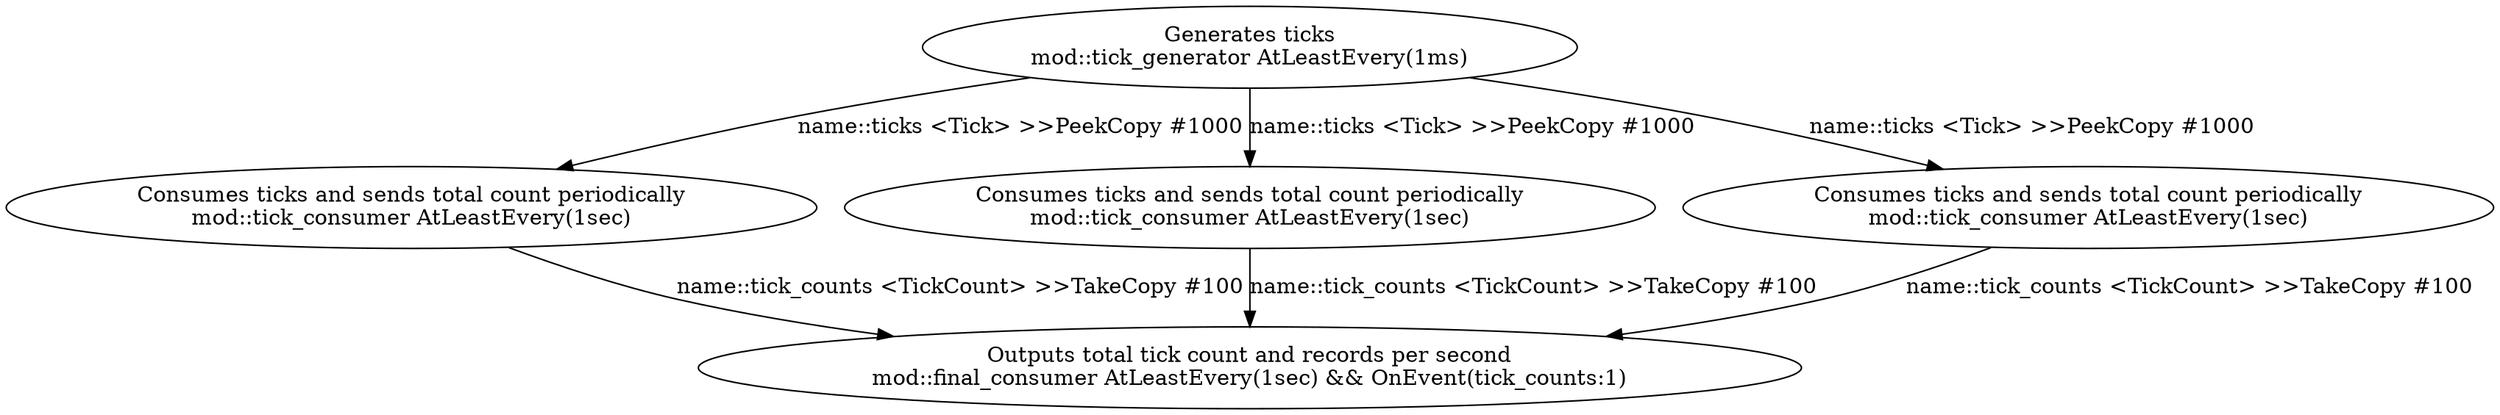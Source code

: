 digraph DurableReliableTickSystem {

    TickGenerator [label="Generates ticks\nmod::tick_generator AtLeastEvery(1ms)"];
    FinalConsumer [label="Outputs total tick count and records per second\nmod::final_consumer AtLeastEvery(1sec) && OnEvent(tick_counts:1)"];

    TickConsumer1 [label="Consumes ticks and sends total count periodically\nmod::tick_consumer AtLeastEvery(1sec)"];
    TickConsumer2 [label="Consumes ticks and sends total count periodically\nmod::tick_consumer AtLeastEvery(1sec)"];
    TickConsumer3 [label="Consumes ticks and sends total count periodically\nmod::tick_consumer AtLeastEvery(1sec)"];

    TickGenerator -> TickConsumer1 [label="name::ticks <Tick> >>PeekCopy #1000"];
    TickGenerator -> TickConsumer2 [label="name::ticks <Tick> >>PeekCopy #1000"];
    TickGenerator -> TickConsumer3 [label="name::ticks <Tick> >>PeekCopy #1000"];

    TickConsumer1 -> FinalConsumer [label="name::tick_counts <TickCount> >>TakeCopy #100"];
    TickConsumer2 -> FinalConsumer [label="name::tick_counts <TickCount> >>TakeCopy #100"];
    TickConsumer3 -> FinalConsumer [label="name::tick_counts <TickCount> >>TakeCopy #100"];
}

